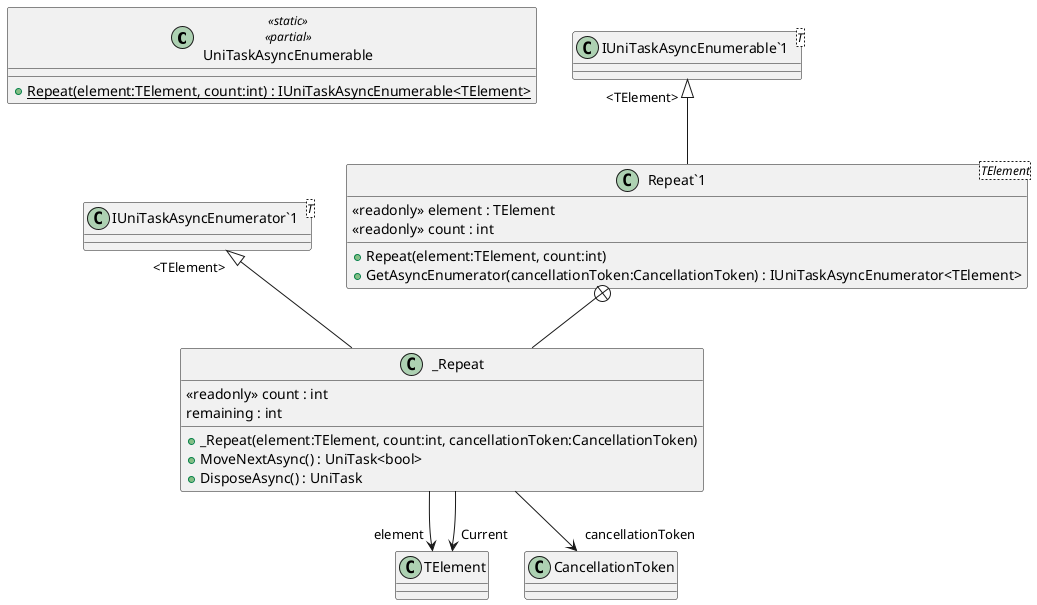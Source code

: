 @startuml
class UniTaskAsyncEnumerable <<static>> <<partial>> {
    + {static} Repeat(element:TElement, count:int) : IUniTaskAsyncEnumerable<TElement>
}
class "Repeat`1"<TElement> {
    <<readonly>> element : TElement
    <<readonly>> count : int
    + Repeat(element:TElement, count:int)
    + GetAsyncEnumerator(cancellationToken:CancellationToken) : IUniTaskAsyncEnumerator<TElement>
}
class "IUniTaskAsyncEnumerable`1"<T> {
}
class _Repeat {
    <<readonly>> count : int
    remaining : int
    + _Repeat(element:TElement, count:int, cancellationToken:CancellationToken)
    + MoveNextAsync() : UniTask<bool>
    + DisposeAsync() : UniTask
}
class "IUniTaskAsyncEnumerator`1"<T> {
}
"IUniTaskAsyncEnumerable`1" "<TElement>" <|-- "Repeat`1"
"Repeat`1" +-- _Repeat
"IUniTaskAsyncEnumerator`1" "<TElement>" <|-- _Repeat
_Repeat --> "element" TElement
_Repeat --> "cancellationToken" CancellationToken
_Repeat --> "Current" TElement
@enduml
